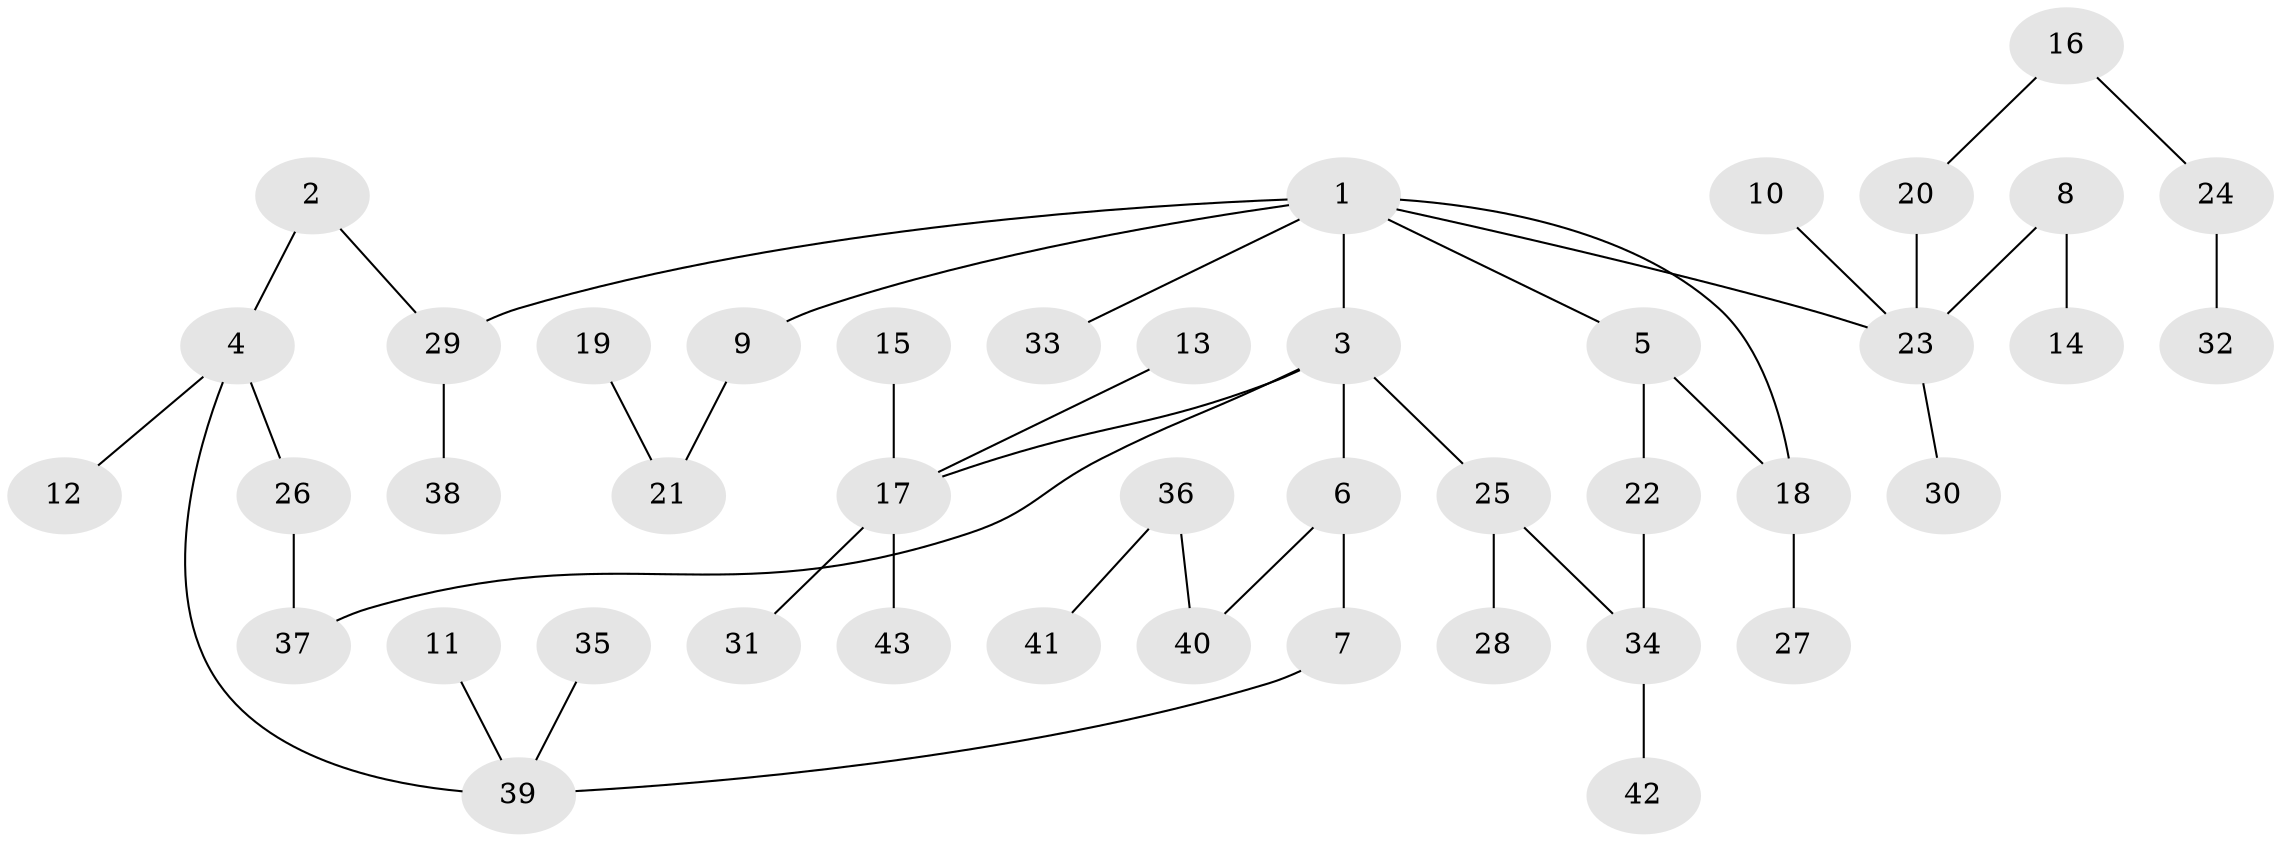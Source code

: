 // original degree distribution, {3: 0.2235294117647059, 5: 0.03529411764705882, 4: 0.047058823529411764, 2: 0.2823529411764706, 6: 0.011764705882352941, 1: 0.4}
// Generated by graph-tools (version 1.1) at 2025/25/03/09/25 03:25:35]
// undirected, 43 vertices, 46 edges
graph export_dot {
graph [start="1"]
  node [color=gray90,style=filled];
  1;
  2;
  3;
  4;
  5;
  6;
  7;
  8;
  9;
  10;
  11;
  12;
  13;
  14;
  15;
  16;
  17;
  18;
  19;
  20;
  21;
  22;
  23;
  24;
  25;
  26;
  27;
  28;
  29;
  30;
  31;
  32;
  33;
  34;
  35;
  36;
  37;
  38;
  39;
  40;
  41;
  42;
  43;
  1 -- 3 [weight=1.0];
  1 -- 5 [weight=1.0];
  1 -- 9 [weight=1.0];
  1 -- 18 [weight=1.0];
  1 -- 23 [weight=1.0];
  1 -- 29 [weight=1.0];
  1 -- 33 [weight=1.0];
  2 -- 4 [weight=1.0];
  2 -- 29 [weight=1.0];
  3 -- 6 [weight=1.0];
  3 -- 17 [weight=1.0];
  3 -- 25 [weight=1.0];
  3 -- 37 [weight=1.0];
  4 -- 12 [weight=1.0];
  4 -- 26 [weight=1.0];
  4 -- 39 [weight=1.0];
  5 -- 18 [weight=1.0];
  5 -- 22 [weight=1.0];
  6 -- 7 [weight=1.0];
  6 -- 40 [weight=1.0];
  7 -- 39 [weight=1.0];
  8 -- 14 [weight=1.0];
  8 -- 23 [weight=1.0];
  9 -- 21 [weight=1.0];
  10 -- 23 [weight=1.0];
  11 -- 39 [weight=1.0];
  13 -- 17 [weight=1.0];
  15 -- 17 [weight=1.0];
  16 -- 20 [weight=1.0];
  16 -- 24 [weight=1.0];
  17 -- 31 [weight=1.0];
  17 -- 43 [weight=1.0];
  18 -- 27 [weight=1.0];
  19 -- 21 [weight=1.0];
  20 -- 23 [weight=1.0];
  22 -- 34 [weight=1.0];
  23 -- 30 [weight=1.0];
  24 -- 32 [weight=1.0];
  25 -- 28 [weight=1.0];
  25 -- 34 [weight=1.0];
  26 -- 37 [weight=1.0];
  29 -- 38 [weight=1.0];
  34 -- 42 [weight=1.0];
  35 -- 39 [weight=1.0];
  36 -- 40 [weight=1.0];
  36 -- 41 [weight=1.0];
}
